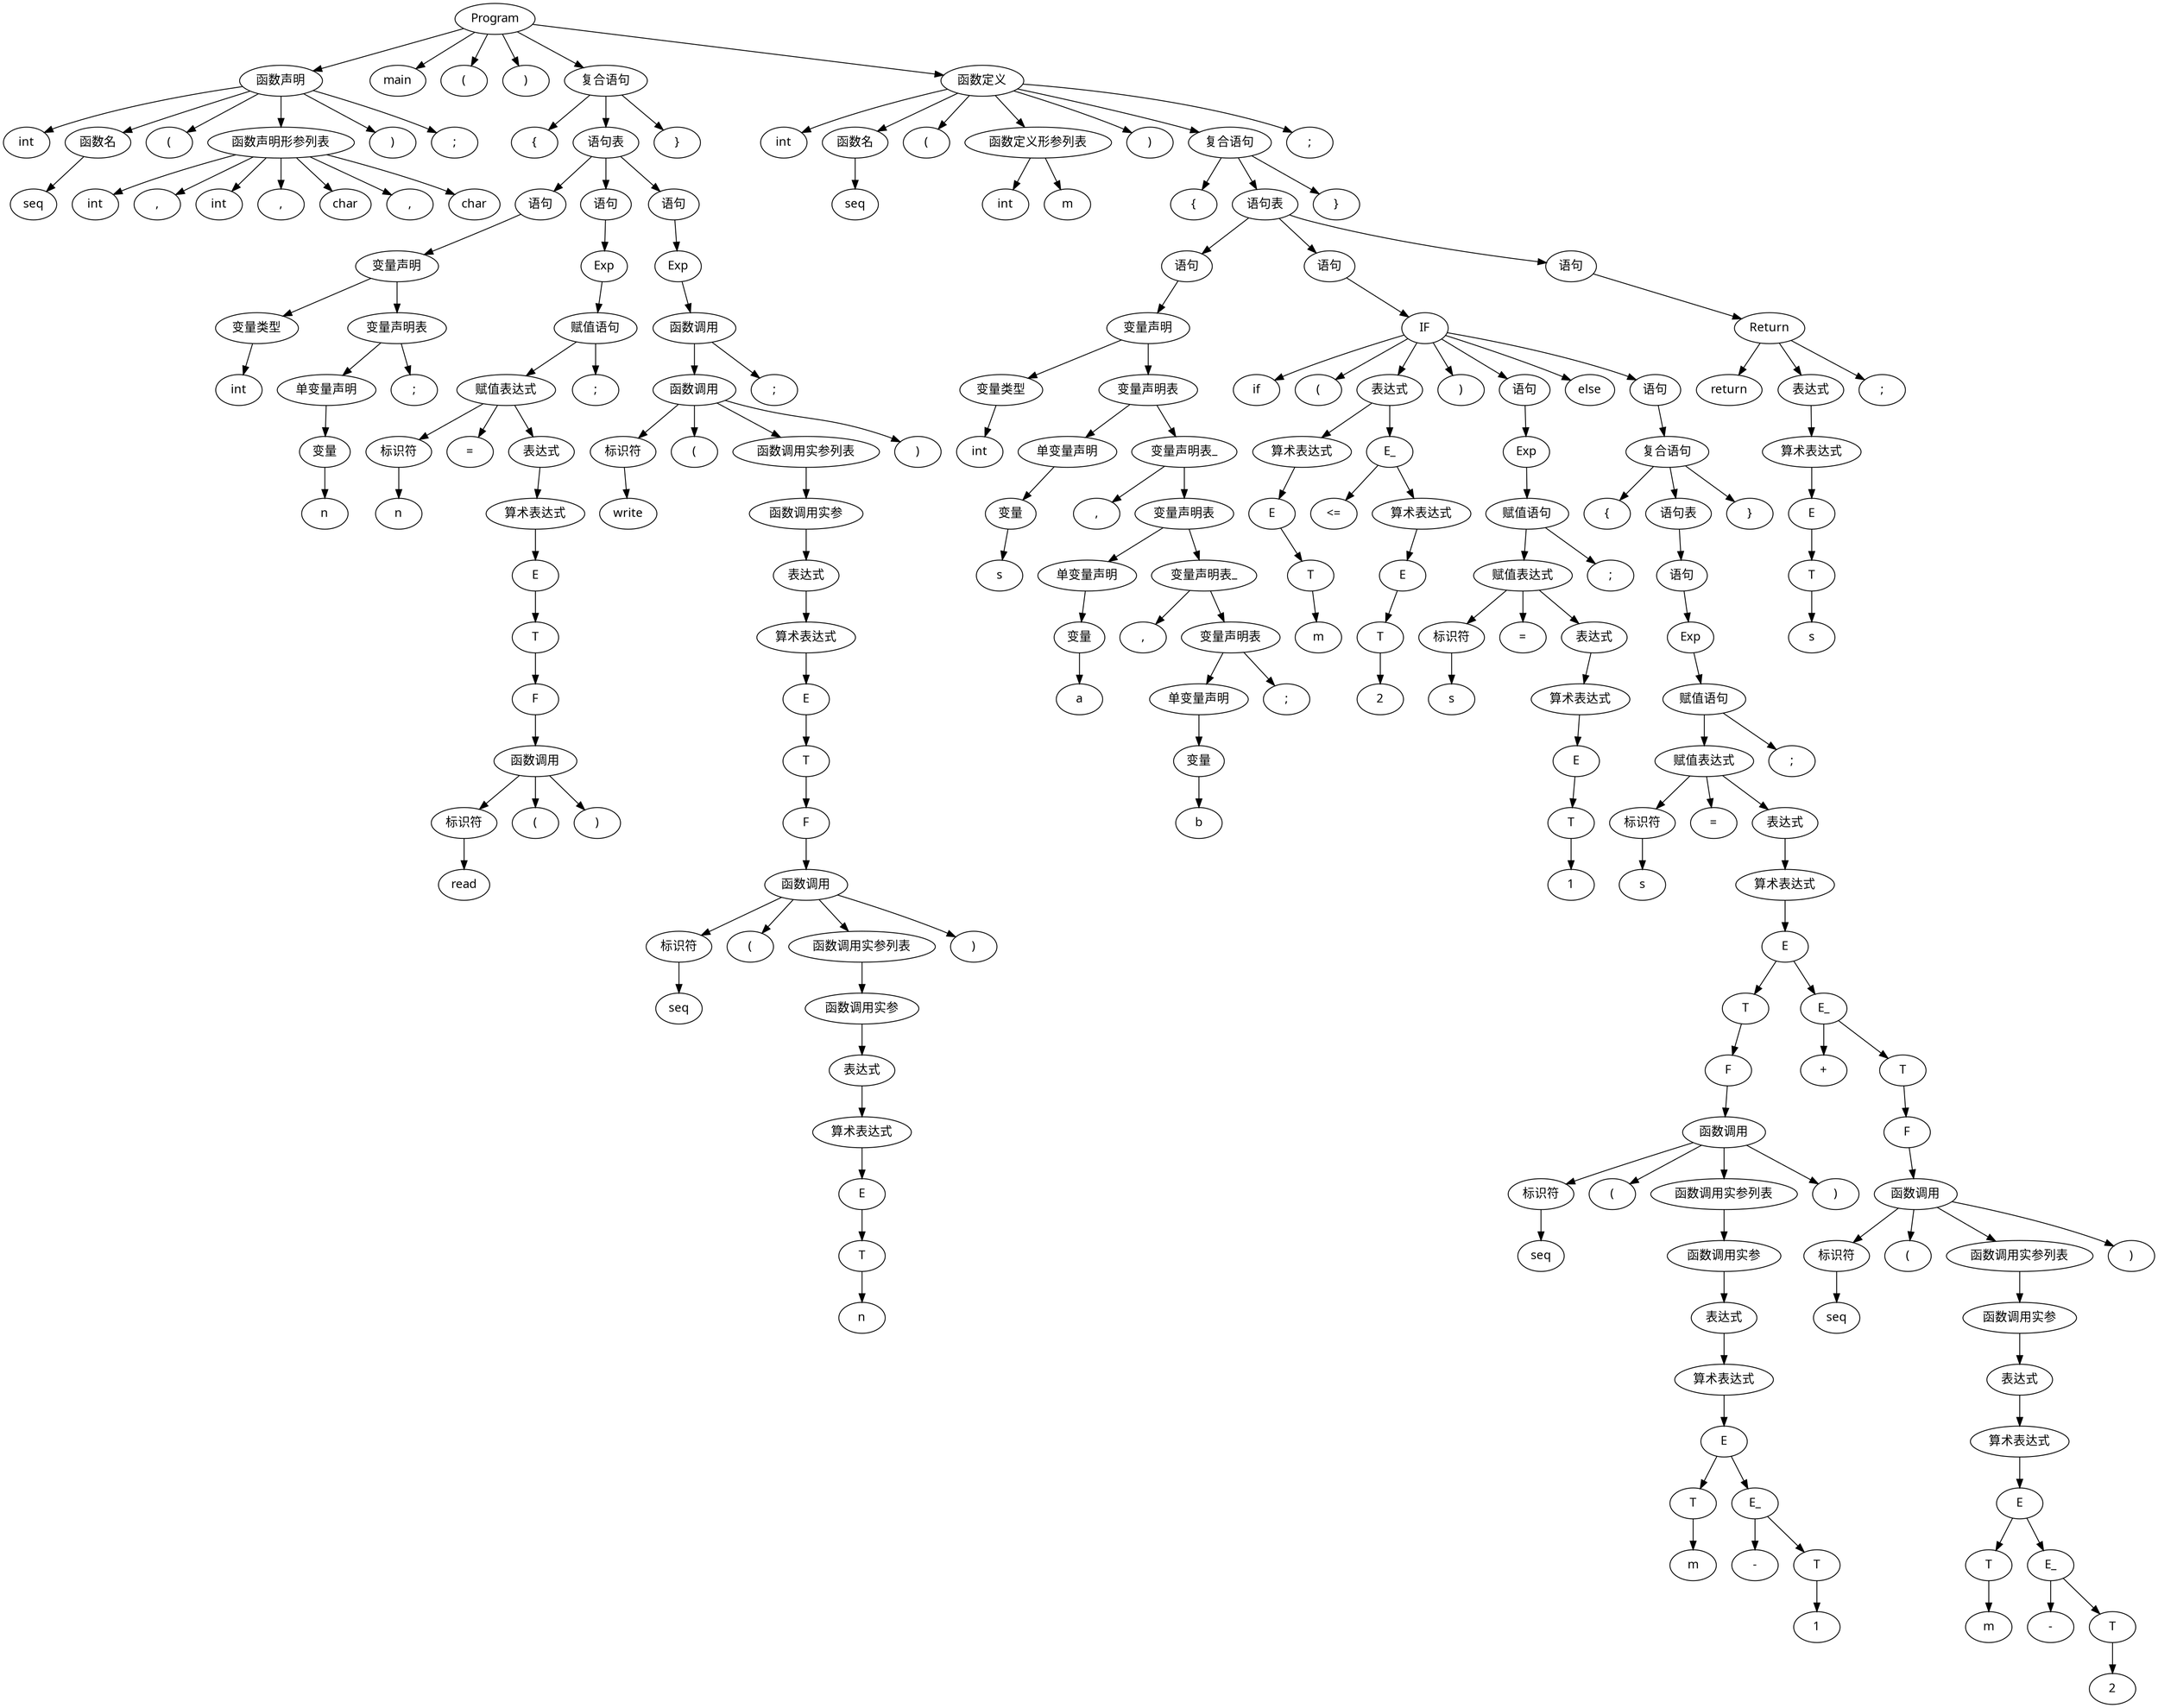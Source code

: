 // test5.1.txt
digraph {
	node [fontname="Microsoft YaHei"]
	1 [label=Program]
	2 [label="函数声明"]
	3 [label=int]
	4 [label="函数名"]
	5 [label=seq]
	6 [label="("]
	7 [label="函数声明形参列表"]
	8 [label=int]
	9 [label=","]
	10 [label=int]
	11 [label=","]
	12 [label=char]
	13 [label=","]
	14 [label=char]
	15 [label=")"]
	16 [label=";"]
	17 [label=main]
	18 [label="("]
	19 [label=")"]
	20 [label="复合语句"]
	21 [label="{"]
	22 [label="语句表"]
	23 [label="语句"]
	24 [label="变量声明"]
	25 [label="变量类型"]
	26 [label=int]
	27 [label="变量声明表"]
	28 [label="单变量声明"]
	29 [label="变量"]
	30 [label=n]
	31 [label=";"]
	32 [label="语句"]
	33 [label=Exp]
	34 [label="赋值语句"]
	35 [label="赋值表达式"]
	36 [label="标识符"]
	37 [label=n]
	38 [label="="]
	39 [label="表达式"]
	40 [label="算术表达式"]
	41 [label=E]
	42 [label=T]
	43 [label=F]
	44 [label="函数调用"]
	45 [label="标识符"]
	46 [label=read]
	47 [label="("]
	48 [label=")"]
	49 [label=";"]
	50 [label="语句"]
	51 [label=Exp]
	52 [label="函数调用"]
	53 [label="函数调用"]
	54 [label="标识符"]
	55 [label=write]
	56 [label="("]
	57 [label="函数调用实参列表"]
	58 [label="函数调用实参"]
	59 [label="表达式"]
	60 [label="算术表达式"]
	61 [label=E]
	62 [label=T]
	63 [label=F]
	64 [label="函数调用"]
	65 [label="标识符"]
	66 [label=seq]
	67 [label="("]
	68 [label="函数调用实参列表"]
	69 [label="函数调用实参"]
	70 [label="表达式"]
	71 [label="算术表达式"]
	72 [label=E]
	73 [label=T]
	74 [label=n]
	75 [label=")"]
	76 [label=")"]
	77 [label=";"]
	78 [label="}"]
	79 [label="函数定义"]
	80 [label=int]
	81 [label="函数名"]
	82 [label=seq]
	83 [label="("]
	84 [label="函数定义形参列表"]
	85 [label=int]
	86 [label=m]
	87 [label=")"]
	88 [label="复合语句"]
	89 [label="{"]
	90 [label="语句表"]
	91 [label="语句"]
	92 [label="变量声明"]
	93 [label="变量类型"]
	94 [label=int]
	95 [label="变量声明表"]
	96 [label="单变量声明"]
	97 [label="变量"]
	98 [label=s]
	99 [label="变量声明表_"]
	100 [label=","]
	101 [label="变量声明表"]
	102 [label="单变量声明"]
	103 [label="变量"]
	104 [label=a]
	105 [label="变量声明表_"]
	106 [label=","]
	107 [label="变量声明表"]
	108 [label="单变量声明"]
	109 [label="变量"]
	110 [label=b]
	111 [label=";"]
	112 [label="语句"]
	113 [label=IF]
	114 [label=if]
	115 [label="("]
	116 [label="表达式"]
	117 [label="算术表达式"]
	118 [label=E]
	119 [label=T]
	120 [label=m]
	121 [label=E_]
	122 [label="<="]
	123 [label="算术表达式"]
	124 [label=E]
	125 [label=T]
	126 [label=2]
	127 [label=")"]
	128 [label="语句"]
	129 [label=Exp]
	130 [label="赋值语句"]
	131 [label="赋值表达式"]
	132 [label="标识符"]
	133 [label=s]
	134 [label="="]
	135 [label="表达式"]
	136 [label="算术表达式"]
	137 [label=E]
	138 [label=T]
	139 [label=1]
	140 [label=";"]
	141 [label=else]
	142 [label="语句"]
	143 [label="复合语句"]
	144 [label="{"]
	145 [label="语句表"]
	146 [label="语句"]
	147 [label=Exp]
	148 [label="赋值语句"]
	149 [label="赋值表达式"]
	150 [label="标识符"]
	151 [label=s]
	152 [label="="]
	153 [label="表达式"]
	154 [label="算术表达式"]
	155 [label=E]
	156 [label=T]
	157 [label=F]
	158 [label="函数调用"]
	159 [label="标识符"]
	160 [label=seq]
	161 [label="("]
	162 [label="函数调用实参列表"]
	163 [label="函数调用实参"]
	164 [label="表达式"]
	165 [label="算术表达式"]
	166 [label=E]
	167 [label=T]
	168 [label=m]
	169 [label=E_]
	170 [label="-"]
	171 [label=T]
	172 [label=1]
	173 [label=")"]
	174 [label=E_]
	175 [label="+"]
	176 [label=T]
	177 [label=F]
	178 [label="函数调用"]
	179 [label="标识符"]
	180 [label=seq]
	181 [label="("]
	182 [label="函数调用实参列表"]
	183 [label="函数调用实参"]
	184 [label="表达式"]
	185 [label="算术表达式"]
	186 [label=E]
	187 [label=T]
	188 [label=m]
	189 [label=E_]
	190 [label="-"]
	191 [label=T]
	192 [label=2]
	193 [label=")"]
	194 [label=";"]
	195 [label="}"]
	196 [label="语句"]
	197 [label=Return]
	198 [label=return]
	199 [label="表达式"]
	200 [label="算术表达式"]
	201 [label=E]
	202 [label=T]
	203 [label=s]
	204 [label=";"]
	205 [label="}"]
	206 [label=";"]
	1 -> 2
	2 -> 3
	2 -> 4
	4 -> 5
	2 -> 6
	2 -> 7
	7 -> 8
	7 -> 9
	7 -> 10
	7 -> 11
	7 -> 12
	7 -> 13
	7 -> 14
	2 -> 15
	2 -> 16
	1 -> 17
	1 -> 18
	1 -> 19
	1 -> 20
	20 -> 21
	20 -> 22
	22 -> 23
	23 -> 24
	24 -> 25
	25 -> 26
	24 -> 27
	27 -> 28
	28 -> 29
	29 -> 30
	27 -> 31
	22 -> 32
	32 -> 33
	33 -> 34
	34 -> 35
	35 -> 36
	36 -> 37
	35 -> 38
	35 -> 39
	39 -> 40
	40 -> 41
	41 -> 42
	42 -> 43
	43 -> 44
	44 -> 45
	45 -> 46
	44 -> 47
	44 -> 48
	34 -> 49
	22 -> 50
	50 -> 51
	51 -> 52
	52 -> 53
	53 -> 54
	54 -> 55
	53 -> 56
	53 -> 57
	57 -> 58
	58 -> 59
	59 -> 60
	60 -> 61
	61 -> 62
	62 -> 63
	63 -> 64
	64 -> 65
	65 -> 66
	64 -> 67
	64 -> 68
	68 -> 69
	69 -> 70
	70 -> 71
	71 -> 72
	72 -> 73
	73 -> 74
	64 -> 75
	53 -> 76
	52 -> 77
	20 -> 78
	1 -> 79
	79 -> 80
	79 -> 81
	81 -> 82
	79 -> 83
	79 -> 84
	84 -> 85
	84 -> 86
	79 -> 87
	79 -> 88
	88 -> 89
	88 -> 90
	90 -> 91
	91 -> 92
	92 -> 93
	93 -> 94
	92 -> 95
	95 -> 96
	96 -> 97
	97 -> 98
	95 -> 99
	99 -> 100
	99 -> 101
	101 -> 102
	102 -> 103
	103 -> 104
	101 -> 105
	105 -> 106
	105 -> 107
	107 -> 108
	108 -> 109
	109 -> 110
	107 -> 111
	90 -> 112
	112 -> 113
	113 -> 114
	113 -> 115
	113 -> 116
	116 -> 117
	117 -> 118
	118 -> 119
	119 -> 120
	116 -> 121
	121 -> 122
	121 -> 123
	123 -> 124
	124 -> 125
	125 -> 126
	113 -> 127
	113 -> 128
	128 -> 129
	129 -> 130
	130 -> 131
	131 -> 132
	132 -> 133
	131 -> 134
	131 -> 135
	135 -> 136
	136 -> 137
	137 -> 138
	138 -> 139
	130 -> 140
	113 -> 141
	113 -> 142
	142 -> 143
	143 -> 144
	143 -> 145
	145 -> 146
	146 -> 147
	147 -> 148
	148 -> 149
	149 -> 150
	150 -> 151
	149 -> 152
	149 -> 153
	153 -> 154
	154 -> 155
	155 -> 156
	156 -> 157
	157 -> 158
	158 -> 159
	159 -> 160
	158 -> 161
	158 -> 162
	162 -> 163
	163 -> 164
	164 -> 165
	165 -> 166
	166 -> 167
	167 -> 168
	166 -> 169
	169 -> 170
	169 -> 171
	171 -> 172
	158 -> 173
	155 -> 174
	174 -> 175
	174 -> 176
	176 -> 177
	177 -> 178
	178 -> 179
	179 -> 180
	178 -> 181
	178 -> 182
	182 -> 183
	183 -> 184
	184 -> 185
	185 -> 186
	186 -> 187
	187 -> 188
	186 -> 189
	189 -> 190
	189 -> 191
	191 -> 192
	178 -> 193
	148 -> 194
	143 -> 195
	90 -> 196
	196 -> 197
	197 -> 198
	197 -> 199
	199 -> 200
	200 -> 201
	201 -> 202
	202 -> 203
	197 -> 204
	88 -> 205
	79 -> 206
}
